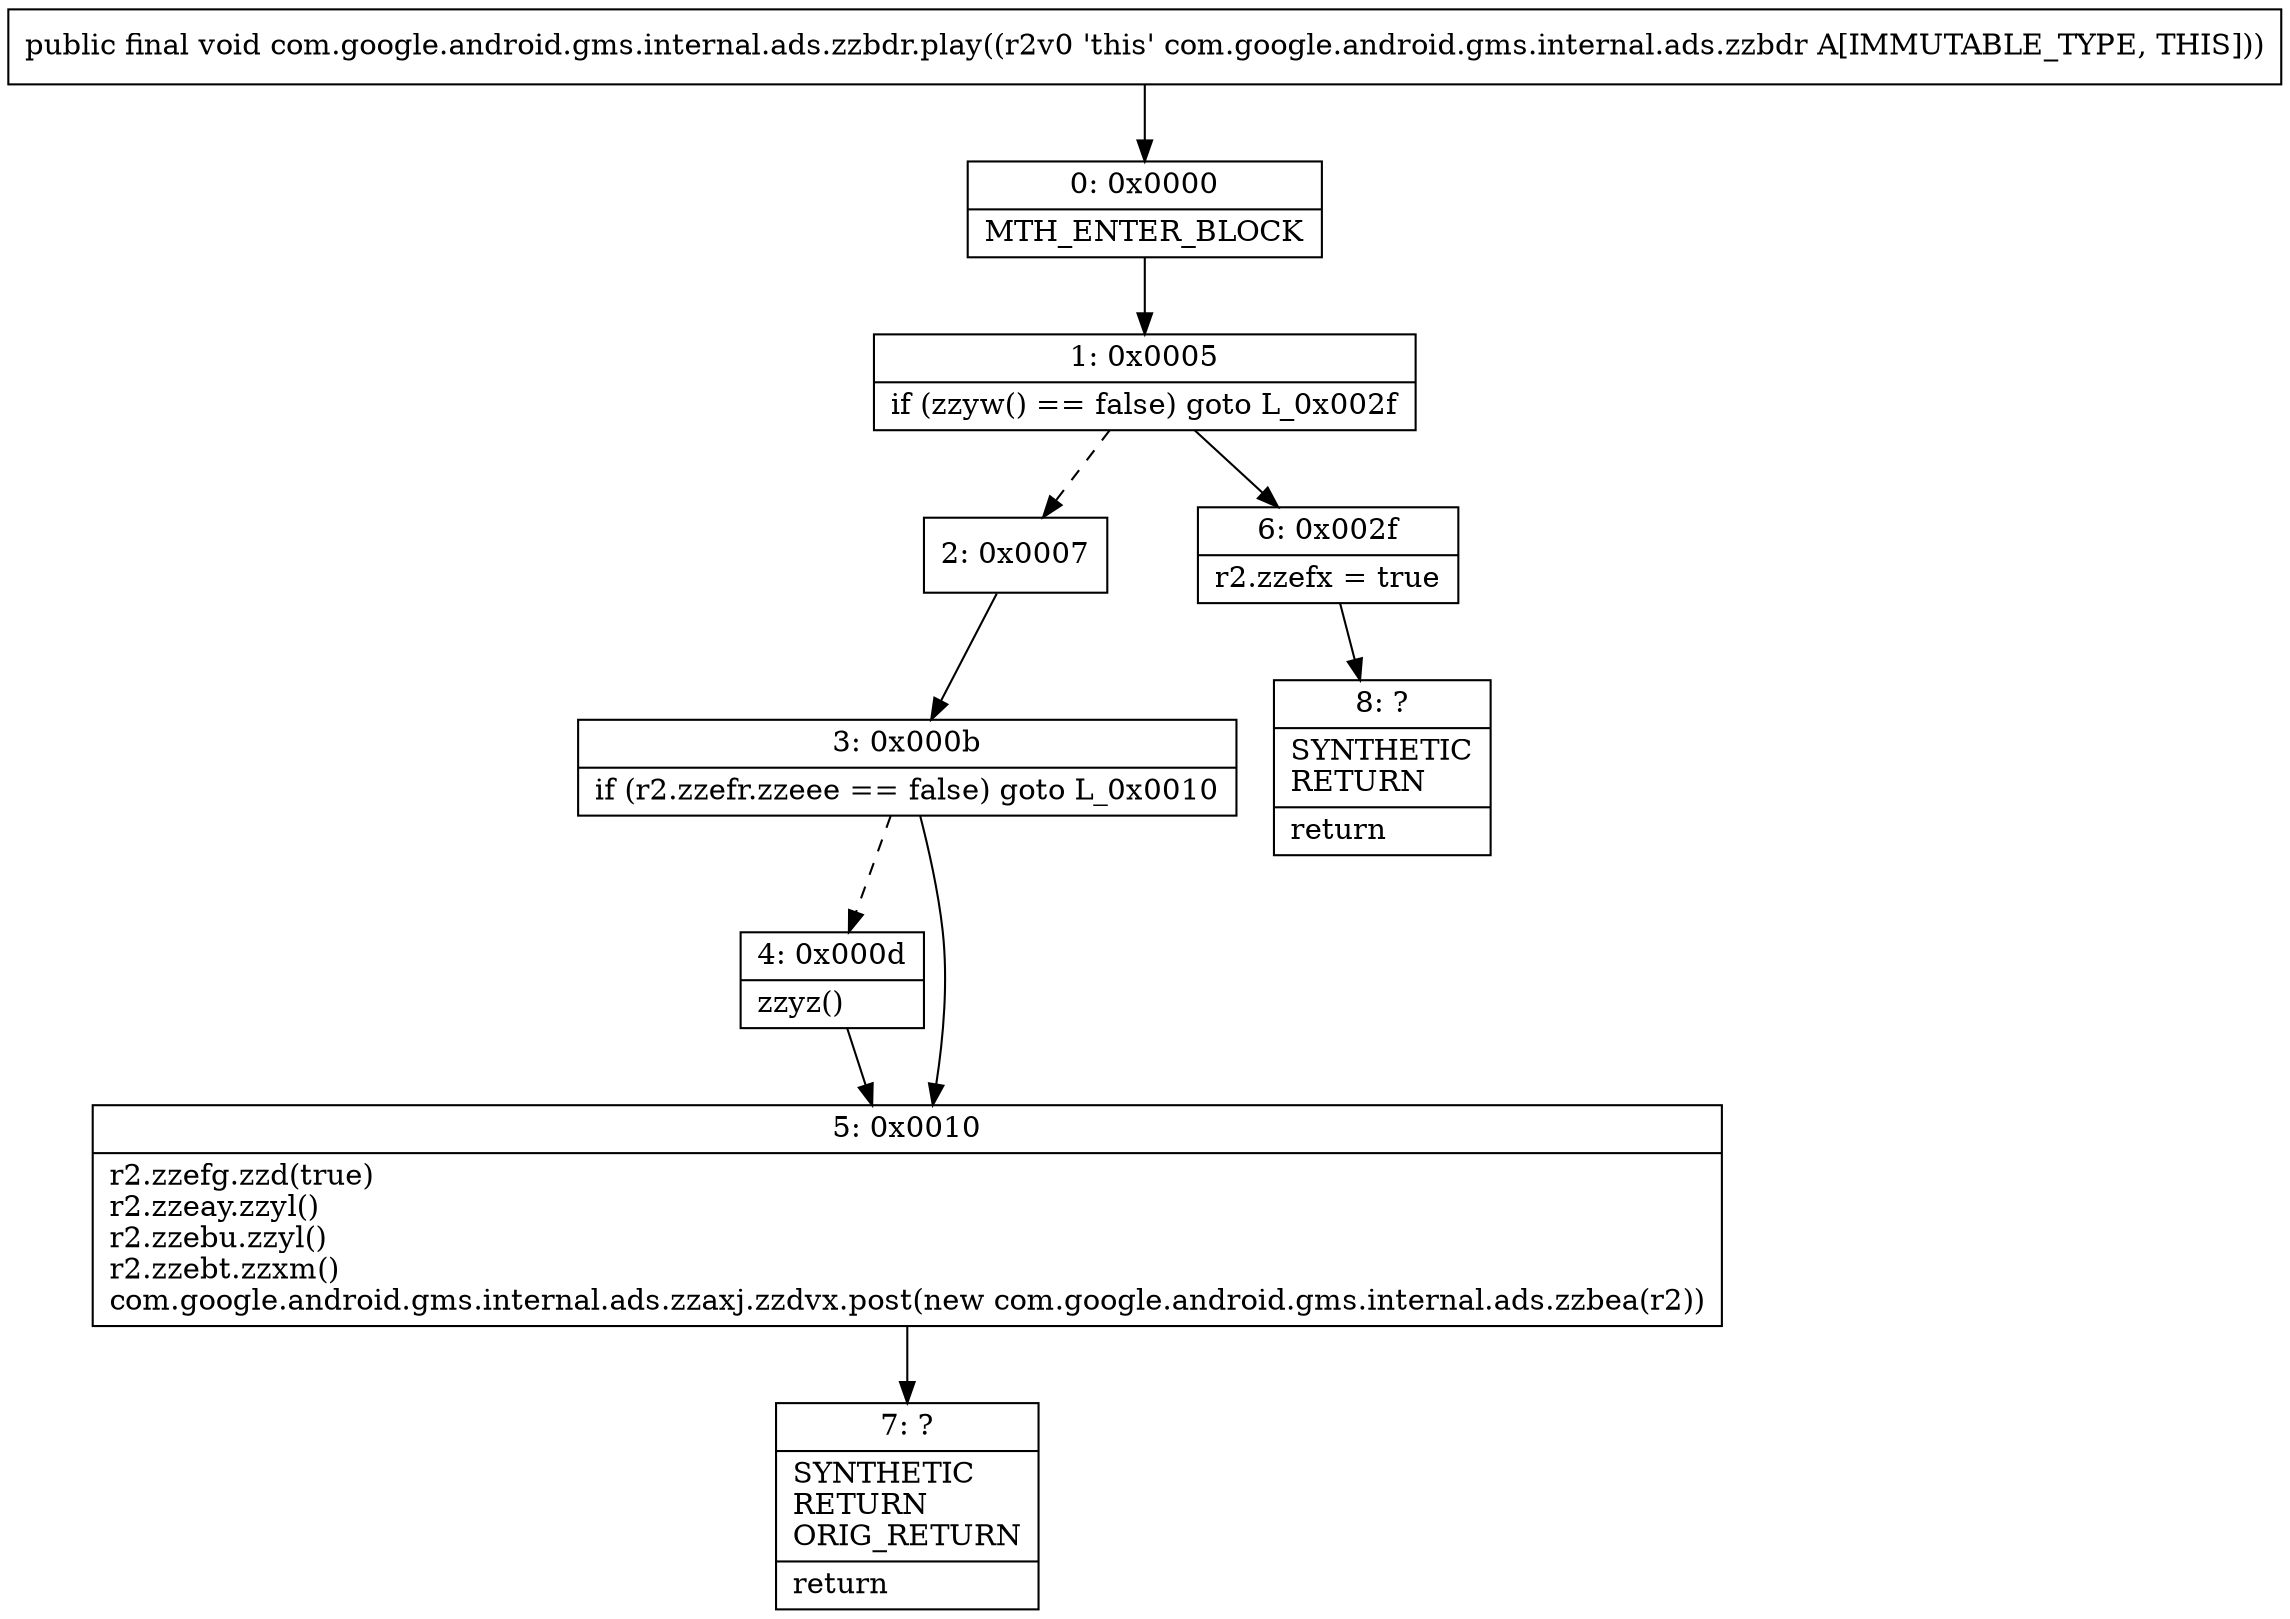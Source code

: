 digraph "CFG forcom.google.android.gms.internal.ads.zzbdr.play()V" {
Node_0 [shape=record,label="{0\:\ 0x0000|MTH_ENTER_BLOCK\l}"];
Node_1 [shape=record,label="{1\:\ 0x0005|if (zzyw() == false) goto L_0x002f\l}"];
Node_2 [shape=record,label="{2\:\ 0x0007}"];
Node_3 [shape=record,label="{3\:\ 0x000b|if (r2.zzefr.zzeee == false) goto L_0x0010\l}"];
Node_4 [shape=record,label="{4\:\ 0x000d|zzyz()\l}"];
Node_5 [shape=record,label="{5\:\ 0x0010|r2.zzefg.zzd(true)\lr2.zzeay.zzyl()\lr2.zzebu.zzyl()\lr2.zzebt.zzxm()\lcom.google.android.gms.internal.ads.zzaxj.zzdvx.post(new com.google.android.gms.internal.ads.zzbea(r2))\l}"];
Node_6 [shape=record,label="{6\:\ 0x002f|r2.zzefx = true\l}"];
Node_7 [shape=record,label="{7\:\ ?|SYNTHETIC\lRETURN\lORIG_RETURN\l|return\l}"];
Node_8 [shape=record,label="{8\:\ ?|SYNTHETIC\lRETURN\l|return\l}"];
MethodNode[shape=record,label="{public final void com.google.android.gms.internal.ads.zzbdr.play((r2v0 'this' com.google.android.gms.internal.ads.zzbdr A[IMMUTABLE_TYPE, THIS])) }"];
MethodNode -> Node_0;
Node_0 -> Node_1;
Node_1 -> Node_2[style=dashed];
Node_1 -> Node_6;
Node_2 -> Node_3;
Node_3 -> Node_4[style=dashed];
Node_3 -> Node_5;
Node_4 -> Node_5;
Node_5 -> Node_7;
Node_6 -> Node_8;
}

